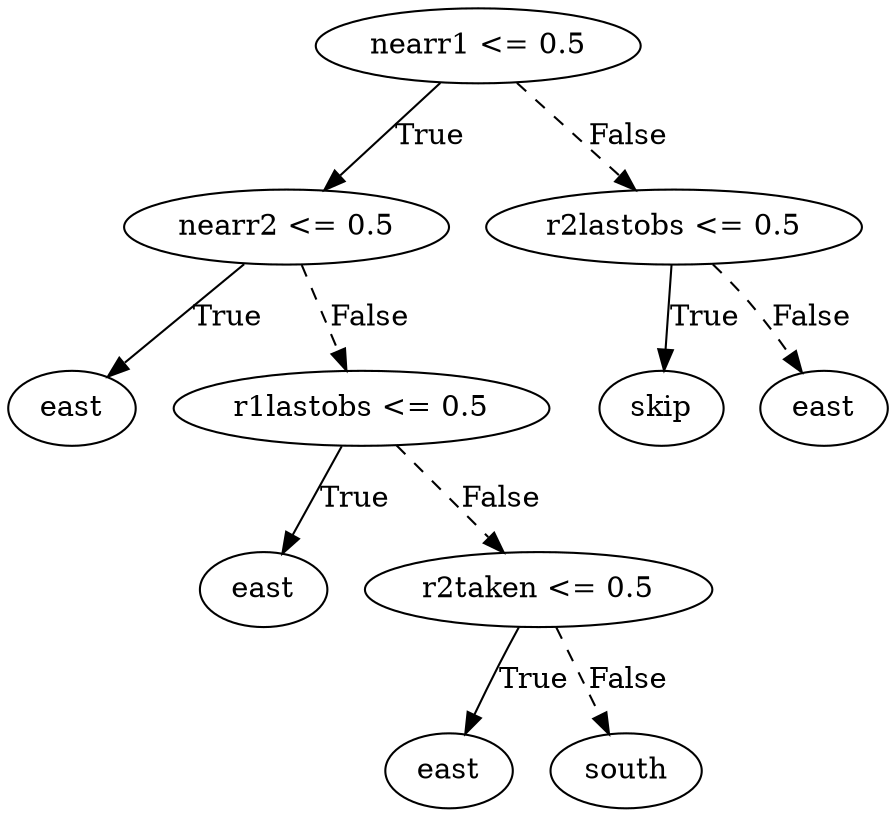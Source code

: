 digraph {
0 [label="nearr1 <= 0.5"];
1 [label="nearr2 <= 0.5"];
2 [label="east"];
1 -> 2 [label="True"];
3 [label="r1lastobs <= 0.5"];
4 [label="east"];
3 -> 4 [label="True"];
5 [label="r2taken <= 0.5"];
6 [label="east"];
5 -> 6 [label="True"];
7 [label="south"];
5 -> 7 [style="dashed", label="False"];
3 -> 5 [style="dashed", label="False"];
1 -> 3 [style="dashed", label="False"];
0 -> 1 [label="True"];
8 [label="r2lastobs <= 0.5"];
9 [label="skip"];
8 -> 9 [label="True"];
10 [label="east"];
8 -> 10 [style="dashed", label="False"];
0 -> 8 [style="dashed", label="False"];

}